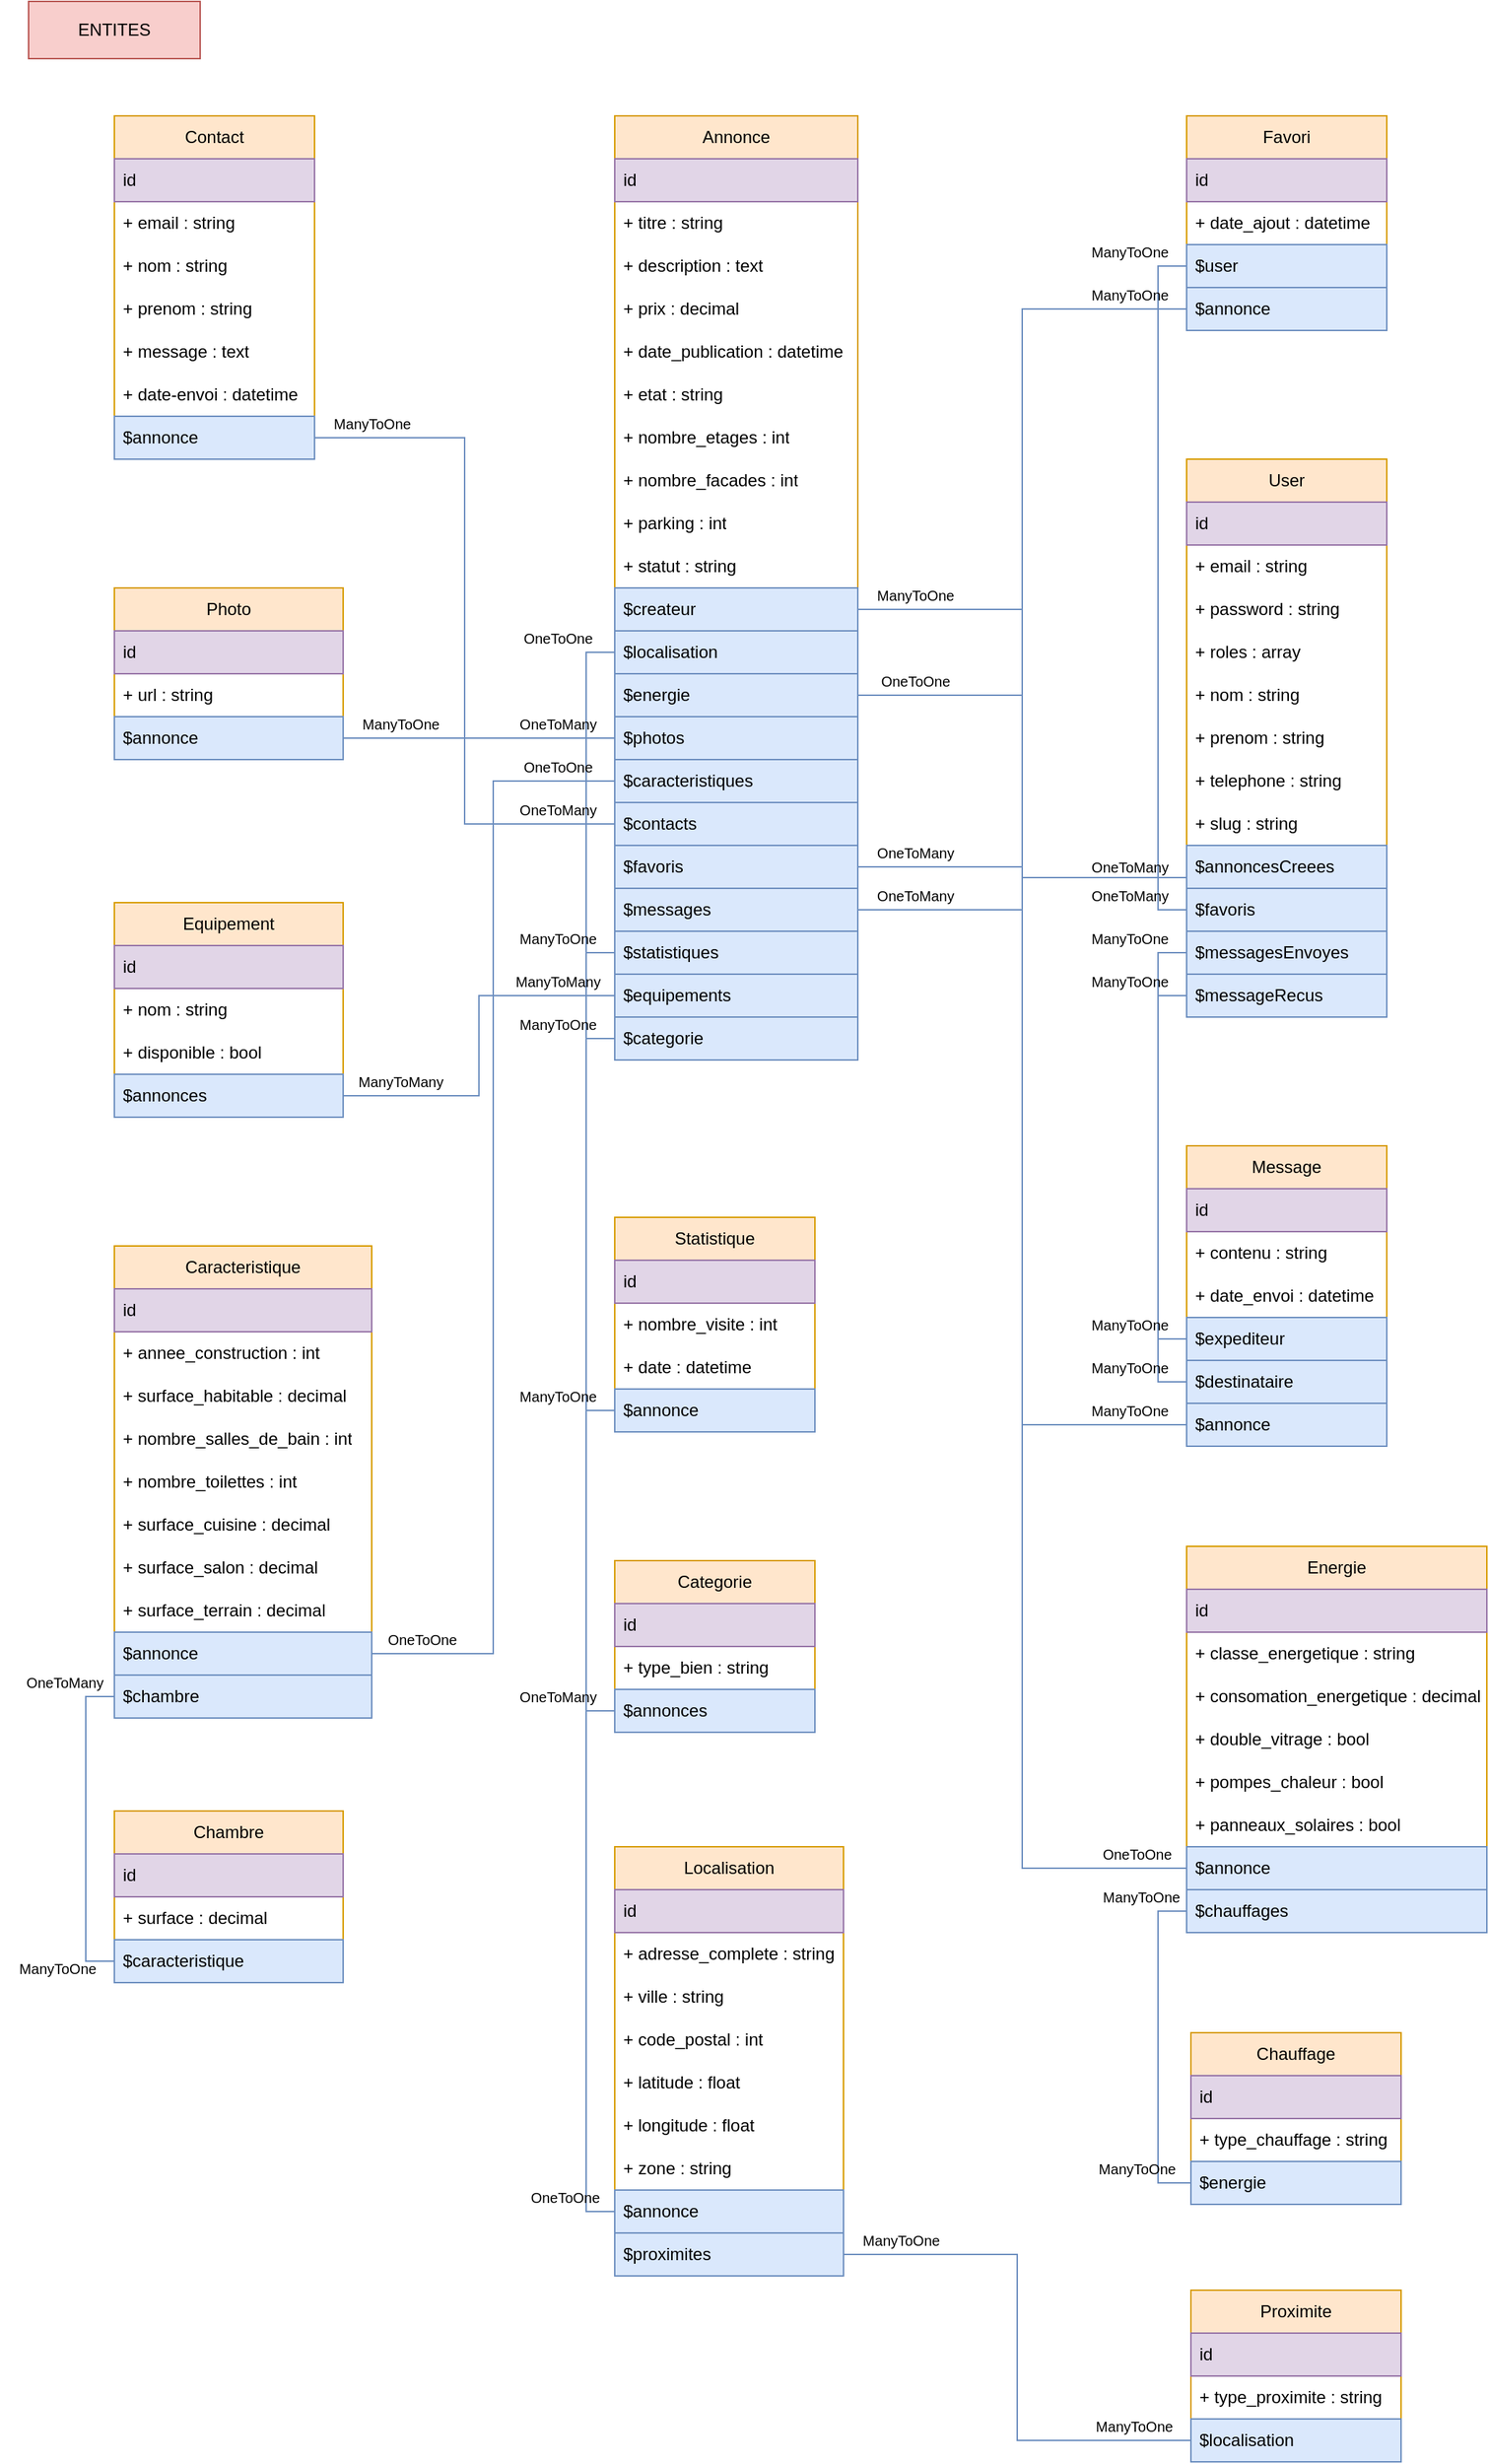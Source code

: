 <mxfile version="24.4.0" type="device">
  <diagram name="Page-1" id="j-ODXMt-n7fXXeZ1Ql2s">
    <mxGraphModel dx="3230" dy="871" grid="1" gridSize="10" guides="1" tooltips="1" connect="1" arrows="1" fold="1" page="1" pageScale="1" pageWidth="827" pageHeight="1169" math="0" shadow="0">
      <root>
        <mxCell id="0" />
        <mxCell id="1" parent="0" />
        <mxCell id="mX9AHkWuaCNR2wwrBA3u-1" value="User" style="swimlane;fontStyle=0;childLayout=stackLayout;horizontal=1;startSize=30;horizontalStack=0;resizeParent=1;resizeParentMax=0;resizeLast=0;collapsible=1;marginBottom=0;whiteSpace=wrap;html=1;fillColor=#ffe6cc;strokeColor=#d79b00;" parent="1" vertex="1">
          <mxGeometry x="-830" y="400" width="140" height="390" as="geometry" />
        </mxCell>
        <mxCell id="mX9AHkWuaCNR2wwrBA3u-2" value="id" style="text;strokeColor=#9673a6;fillColor=#e1d5e7;align=left;verticalAlign=middle;spacingLeft=4;spacingRight=4;overflow=hidden;points=[[0,0.5],[1,0.5]];portConstraint=eastwest;rotatable=0;whiteSpace=wrap;html=1;" parent="mX9AHkWuaCNR2wwrBA3u-1" vertex="1">
          <mxGeometry y="30" width="140" height="30" as="geometry" />
        </mxCell>
        <mxCell id="mX9AHkWuaCNR2wwrBA3u-12" value="+ email : string" style="text;strokeColor=none;fillColor=none;align=left;verticalAlign=middle;spacingLeft=4;spacingRight=4;overflow=hidden;points=[[0,0.5],[1,0.5]];portConstraint=eastwest;rotatable=0;whiteSpace=wrap;html=1;" parent="mX9AHkWuaCNR2wwrBA3u-1" vertex="1">
          <mxGeometry y="60" width="140" height="30" as="geometry" />
        </mxCell>
        <mxCell id="mX9AHkWuaCNR2wwrBA3u-13" value="+ password : string" style="text;strokeColor=none;fillColor=none;align=left;verticalAlign=middle;spacingLeft=4;spacingRight=4;overflow=hidden;points=[[0,0.5],[1,0.5]];portConstraint=eastwest;rotatable=0;whiteSpace=wrap;html=1;" parent="mX9AHkWuaCNR2wwrBA3u-1" vertex="1">
          <mxGeometry y="90" width="140" height="30" as="geometry" />
        </mxCell>
        <mxCell id="mX9AHkWuaCNR2wwrBA3u-14" value="+ roles : array" style="text;strokeColor=none;fillColor=none;align=left;verticalAlign=middle;spacingLeft=4;spacingRight=4;overflow=hidden;points=[[0,0.5],[1,0.5]];portConstraint=eastwest;rotatable=0;whiteSpace=wrap;html=1;" parent="mX9AHkWuaCNR2wwrBA3u-1" vertex="1">
          <mxGeometry y="120" width="140" height="30" as="geometry" />
        </mxCell>
        <mxCell id="mX9AHkWuaCNR2wwrBA3u-3" value="+ nom : string" style="text;strokeColor=none;fillColor=none;align=left;verticalAlign=middle;spacingLeft=4;spacingRight=4;overflow=hidden;points=[[0,0.5],[1,0.5]];portConstraint=eastwest;rotatable=0;whiteSpace=wrap;html=1;" parent="mX9AHkWuaCNR2wwrBA3u-1" vertex="1">
          <mxGeometry y="150" width="140" height="30" as="geometry" />
        </mxCell>
        <mxCell id="mX9AHkWuaCNR2wwrBA3u-4" value="+ prenom : string" style="text;strokeColor=none;fillColor=none;align=left;verticalAlign=middle;spacingLeft=4;spacingRight=4;overflow=hidden;points=[[0,0.5],[1,0.5]];portConstraint=eastwest;rotatable=0;whiteSpace=wrap;html=1;" parent="mX9AHkWuaCNR2wwrBA3u-1" vertex="1">
          <mxGeometry y="180" width="140" height="30" as="geometry" />
        </mxCell>
        <mxCell id="mX9AHkWuaCNR2wwrBA3u-15" value="+ telephone : string" style="text;strokeColor=none;fillColor=none;align=left;verticalAlign=middle;spacingLeft=4;spacingRight=4;overflow=hidden;points=[[0,0.5],[1,0.5]];portConstraint=eastwest;rotatable=0;whiteSpace=wrap;html=1;" parent="mX9AHkWuaCNR2wwrBA3u-1" vertex="1">
          <mxGeometry y="210" width="140" height="30" as="geometry" />
        </mxCell>
        <mxCell id="TaIRlBqPqhBRWV4LUMND-2" value="+ slug : string" style="text;strokeColor=none;fillColor=none;align=left;verticalAlign=middle;spacingLeft=4;spacingRight=4;overflow=hidden;points=[[0,0.5],[1,0.5]];portConstraint=eastwest;rotatable=0;whiteSpace=wrap;html=1;" parent="mX9AHkWuaCNR2wwrBA3u-1" vertex="1">
          <mxGeometry y="240" width="140" height="30" as="geometry" />
        </mxCell>
        <mxCell id="zs-yawYEvZupQqfsuiLp-80" value="$annoncesCreees" style="text;strokeColor=#6c8ebf;fillColor=#dae8fc;align=left;verticalAlign=middle;spacingLeft=4;spacingRight=4;overflow=hidden;points=[[0,0.5],[1,0.5]];portConstraint=eastwest;rotatable=0;whiteSpace=wrap;html=1;" parent="mX9AHkWuaCNR2wwrBA3u-1" vertex="1">
          <mxGeometry y="270" width="140" height="30" as="geometry" />
        </mxCell>
        <mxCell id="zs-yawYEvZupQqfsuiLp-82" value="$favoris" style="text;strokeColor=#6c8ebf;fillColor=#dae8fc;align=left;verticalAlign=middle;spacingLeft=4;spacingRight=4;overflow=hidden;points=[[0,0.5],[1,0.5]];portConstraint=eastwest;rotatable=0;whiteSpace=wrap;html=1;" parent="mX9AHkWuaCNR2wwrBA3u-1" vertex="1">
          <mxGeometry y="300" width="140" height="30" as="geometry" />
        </mxCell>
        <mxCell id="zs-yawYEvZupQqfsuiLp-83" value="$messagesEnvoyes" style="text;strokeColor=#6c8ebf;fillColor=#dae8fc;align=left;verticalAlign=middle;spacingLeft=4;spacingRight=4;overflow=hidden;points=[[0,0.5],[1,0.5]];portConstraint=eastwest;rotatable=0;whiteSpace=wrap;html=1;" parent="mX9AHkWuaCNR2wwrBA3u-1" vertex="1">
          <mxGeometry y="330" width="140" height="30" as="geometry" />
        </mxCell>
        <mxCell id="zs-yawYEvZupQqfsuiLp-84" value="$messageRecus" style="text;strokeColor=#6c8ebf;fillColor=#dae8fc;align=left;verticalAlign=middle;spacingLeft=4;spacingRight=4;overflow=hidden;points=[[0,0.5],[1,0.5]];portConstraint=eastwest;rotatable=0;whiteSpace=wrap;html=1;" parent="mX9AHkWuaCNR2wwrBA3u-1" vertex="1">
          <mxGeometry y="360" width="140" height="30" as="geometry" />
        </mxCell>
        <mxCell id="mX9AHkWuaCNR2wwrBA3u-65" value="ENTITES" style="rounded=0;whiteSpace=wrap;html=1;fillColor=#f8cecc;strokeColor=#b85450;" parent="1" vertex="1">
          <mxGeometry x="-1640" y="80" width="120" height="40" as="geometry" />
        </mxCell>
        <mxCell id="TaIRlBqPqhBRWV4LUMND-3" value="Favori" style="swimlane;fontStyle=0;childLayout=stackLayout;horizontal=1;startSize=30;horizontalStack=0;resizeParent=1;resizeParentMax=0;resizeLast=0;collapsible=1;marginBottom=0;whiteSpace=wrap;html=1;fillColor=#ffe6cc;strokeColor=#d79b00;" parent="1" vertex="1">
          <mxGeometry x="-830" y="160" width="140" height="150" as="geometry" />
        </mxCell>
        <mxCell id="TaIRlBqPqhBRWV4LUMND-4" value="id" style="text;strokeColor=#9673a6;fillColor=#e1d5e7;align=left;verticalAlign=middle;spacingLeft=4;spacingRight=4;overflow=hidden;points=[[0,0.5],[1,0.5]];portConstraint=eastwest;rotatable=0;whiteSpace=wrap;html=1;" parent="TaIRlBqPqhBRWV4LUMND-3" vertex="1">
          <mxGeometry y="30" width="140" height="30" as="geometry" />
        </mxCell>
        <mxCell id="TaIRlBqPqhBRWV4LUMND-5" value="+ date_ajout : datetime" style="text;strokeColor=none;fillColor=none;align=left;verticalAlign=middle;spacingLeft=4;spacingRight=4;overflow=hidden;points=[[0,0.5],[1,0.5]];portConstraint=eastwest;rotatable=0;whiteSpace=wrap;html=1;" parent="TaIRlBqPqhBRWV4LUMND-3" vertex="1">
          <mxGeometry y="60" width="140" height="30" as="geometry" />
        </mxCell>
        <mxCell id="zs-yawYEvZupQqfsuiLp-86" value="$user" style="text;strokeColor=#6c8ebf;fillColor=#dae8fc;align=left;verticalAlign=middle;spacingLeft=4;spacingRight=4;overflow=hidden;points=[[0,0.5],[1,0.5]];portConstraint=eastwest;rotatable=0;whiteSpace=wrap;html=1;" parent="TaIRlBqPqhBRWV4LUMND-3" vertex="1">
          <mxGeometry y="90" width="140" height="30" as="geometry" />
        </mxCell>
        <mxCell id="zs-yawYEvZupQqfsuiLp-105" value="$annonce" style="text;strokeColor=#6c8ebf;fillColor=#dae8fc;align=left;verticalAlign=middle;spacingLeft=4;spacingRight=4;overflow=hidden;points=[[0,0.5],[1,0.5]];portConstraint=eastwest;rotatable=0;whiteSpace=wrap;html=1;" parent="TaIRlBqPqhBRWV4LUMND-3" vertex="1">
          <mxGeometry y="120" width="140" height="30" as="geometry" />
        </mxCell>
        <mxCell id="TaIRlBqPqhBRWV4LUMND-12" value="Annonce" style="swimlane;fontStyle=0;childLayout=stackLayout;horizontal=1;startSize=30;horizontalStack=0;resizeParent=1;resizeParentMax=0;resizeLast=0;collapsible=1;marginBottom=0;whiteSpace=wrap;html=1;fillColor=#ffe6cc;strokeColor=#d79b00;" parent="1" vertex="1">
          <mxGeometry x="-1230" y="160" width="170" height="660" as="geometry" />
        </mxCell>
        <mxCell id="TaIRlBqPqhBRWV4LUMND-13" value="id" style="text;strokeColor=#9673a6;fillColor=#e1d5e7;align=left;verticalAlign=middle;spacingLeft=4;spacingRight=4;overflow=hidden;points=[[0,0.5],[1,0.5]];portConstraint=eastwest;rotatable=0;whiteSpace=wrap;html=1;" parent="TaIRlBqPqhBRWV4LUMND-12" vertex="1">
          <mxGeometry y="30" width="170" height="30" as="geometry" />
        </mxCell>
        <mxCell id="TaIRlBqPqhBRWV4LUMND-20" value="+ titre : string" style="text;strokeColor=none;fillColor=none;align=left;verticalAlign=middle;spacingLeft=4;spacingRight=4;overflow=hidden;points=[[0,0.5],[1,0.5]];portConstraint=eastwest;rotatable=0;whiteSpace=wrap;html=1;" parent="TaIRlBqPqhBRWV4LUMND-12" vertex="1">
          <mxGeometry y="60" width="170" height="30" as="geometry" />
        </mxCell>
        <mxCell id="TaIRlBqPqhBRWV4LUMND-28" value="+ description : text" style="text;strokeColor=none;fillColor=none;align=left;verticalAlign=middle;spacingLeft=4;spacingRight=4;overflow=hidden;points=[[0,0.5],[1,0.5]];portConstraint=eastwest;rotatable=0;whiteSpace=wrap;html=1;" parent="TaIRlBqPqhBRWV4LUMND-12" vertex="1">
          <mxGeometry y="90" width="170" height="30" as="geometry" />
        </mxCell>
        <mxCell id="TaIRlBqPqhBRWV4LUMND-29" value="+ prix : decimal" style="text;strokeColor=none;fillColor=none;align=left;verticalAlign=middle;spacingLeft=4;spacingRight=4;overflow=hidden;points=[[0,0.5],[1,0.5]];portConstraint=eastwest;rotatable=0;whiteSpace=wrap;html=1;" parent="TaIRlBqPqhBRWV4LUMND-12" vertex="1">
          <mxGeometry y="120" width="170" height="30" as="geometry" />
        </mxCell>
        <mxCell id="TaIRlBqPqhBRWV4LUMND-31" value="+ date_publication : datetime" style="text;strokeColor=none;fillColor=none;align=left;verticalAlign=middle;spacingLeft=4;spacingRight=4;overflow=hidden;points=[[0,0.5],[1,0.5]];portConstraint=eastwest;rotatable=0;whiteSpace=wrap;html=1;" parent="TaIRlBqPqhBRWV4LUMND-12" vertex="1">
          <mxGeometry y="150" width="170" height="30" as="geometry" />
        </mxCell>
        <mxCell id="TaIRlBqPqhBRWV4LUMND-32" value="+ etat : string" style="text;strokeColor=none;fillColor=none;align=left;verticalAlign=middle;spacingLeft=4;spacingRight=4;overflow=hidden;points=[[0,0.5],[1,0.5]];portConstraint=eastwest;rotatable=0;whiteSpace=wrap;html=1;" parent="TaIRlBqPqhBRWV4LUMND-12" vertex="1">
          <mxGeometry y="180" width="170" height="30" as="geometry" />
        </mxCell>
        <mxCell id="TaIRlBqPqhBRWV4LUMND-33" value="+ nombre_etages : int" style="text;strokeColor=none;fillColor=none;align=left;verticalAlign=middle;spacingLeft=4;spacingRight=4;overflow=hidden;points=[[0,0.5],[1,0.5]];portConstraint=eastwest;rotatable=0;whiteSpace=wrap;html=1;" parent="TaIRlBqPqhBRWV4LUMND-12" vertex="1">
          <mxGeometry y="210" width="170" height="30" as="geometry" />
        </mxCell>
        <mxCell id="TaIRlBqPqhBRWV4LUMND-34" value="+ nombre_facades : int" style="text;strokeColor=none;fillColor=none;align=left;verticalAlign=middle;spacingLeft=4;spacingRight=4;overflow=hidden;points=[[0,0.5],[1,0.5]];portConstraint=eastwest;rotatable=0;whiteSpace=wrap;html=1;" parent="TaIRlBqPqhBRWV4LUMND-12" vertex="1">
          <mxGeometry y="240" width="170" height="30" as="geometry" />
        </mxCell>
        <mxCell id="TaIRlBqPqhBRWV4LUMND-37" value="+ parking : int" style="text;strokeColor=none;fillColor=none;align=left;verticalAlign=middle;spacingLeft=4;spacingRight=4;overflow=hidden;points=[[0,0.5],[1,0.5]];portConstraint=eastwest;rotatable=0;whiteSpace=wrap;html=1;" parent="TaIRlBqPqhBRWV4LUMND-12" vertex="1">
          <mxGeometry y="270" width="170" height="30" as="geometry" />
        </mxCell>
        <mxCell id="zs-yawYEvZupQqfsuiLp-79" value="+ statut : string" style="text;strokeColor=none;fillColor=none;align=left;verticalAlign=middle;spacingLeft=4;spacingRight=4;overflow=hidden;points=[[0,0.5],[1,0.5]];portConstraint=eastwest;rotatable=0;whiteSpace=wrap;html=1;" parent="TaIRlBqPqhBRWV4LUMND-12" vertex="1">
          <mxGeometry y="300" width="170" height="30" as="geometry" />
        </mxCell>
        <mxCell id="zs-yawYEvZupQqfsuiLp-81" value="$createur" style="text;strokeColor=#6c8ebf;fillColor=#dae8fc;align=left;verticalAlign=middle;spacingLeft=4;spacingRight=4;overflow=hidden;points=[[0,0.5],[1,0.5]];portConstraint=eastwest;rotatable=0;whiteSpace=wrap;html=1;" parent="TaIRlBqPqhBRWV4LUMND-12" vertex="1">
          <mxGeometry y="330" width="170" height="30" as="geometry" />
        </mxCell>
        <mxCell id="zs-yawYEvZupQqfsuiLp-90" value="$localisation" style="text;strokeColor=#6c8ebf;fillColor=#dae8fc;align=left;verticalAlign=middle;spacingLeft=4;spacingRight=4;overflow=hidden;points=[[0,0.5],[1,0.5]];portConstraint=eastwest;rotatable=0;whiteSpace=wrap;html=1;" parent="TaIRlBqPqhBRWV4LUMND-12" vertex="1">
          <mxGeometry y="360" width="170" height="30" as="geometry" />
        </mxCell>
        <mxCell id="zs-yawYEvZupQqfsuiLp-91" value="$energie" style="text;strokeColor=#6c8ebf;fillColor=#dae8fc;align=left;verticalAlign=middle;spacingLeft=4;spacingRight=4;overflow=hidden;points=[[0,0.5],[1,0.5]];portConstraint=eastwest;rotatable=0;whiteSpace=wrap;html=1;" parent="TaIRlBqPqhBRWV4LUMND-12" vertex="1">
          <mxGeometry y="390" width="170" height="30" as="geometry" />
        </mxCell>
        <mxCell id="zs-yawYEvZupQqfsuiLp-92" value="$photos" style="text;strokeColor=#6c8ebf;fillColor=#dae8fc;align=left;verticalAlign=middle;spacingLeft=4;spacingRight=4;overflow=hidden;points=[[0,0.5],[1,0.5]];portConstraint=eastwest;rotatable=0;whiteSpace=wrap;html=1;" parent="TaIRlBqPqhBRWV4LUMND-12" vertex="1">
          <mxGeometry y="420" width="170" height="30" as="geometry" />
        </mxCell>
        <mxCell id="zs-yawYEvZupQqfsuiLp-93" value="$caracteristiques" style="text;strokeColor=#6c8ebf;fillColor=#dae8fc;align=left;verticalAlign=middle;spacingLeft=4;spacingRight=4;overflow=hidden;points=[[0,0.5],[1,0.5]];portConstraint=eastwest;rotatable=0;whiteSpace=wrap;html=1;" parent="TaIRlBqPqhBRWV4LUMND-12" vertex="1">
          <mxGeometry y="450" width="170" height="30" as="geometry" />
        </mxCell>
        <mxCell id="zs-yawYEvZupQqfsuiLp-94" value="$contacts" style="text;strokeColor=#6c8ebf;fillColor=#dae8fc;align=left;verticalAlign=middle;spacingLeft=4;spacingRight=4;overflow=hidden;points=[[0,0.5],[1,0.5]];portConstraint=eastwest;rotatable=0;whiteSpace=wrap;html=1;" parent="TaIRlBqPqhBRWV4LUMND-12" vertex="1">
          <mxGeometry y="480" width="170" height="30" as="geometry" />
        </mxCell>
        <mxCell id="zs-yawYEvZupQqfsuiLp-96" value="$favoris" style="text;strokeColor=#6c8ebf;fillColor=#dae8fc;align=left;verticalAlign=middle;spacingLeft=4;spacingRight=4;overflow=hidden;points=[[0,0.5],[1,0.5]];portConstraint=eastwest;rotatable=0;whiteSpace=wrap;html=1;" parent="TaIRlBqPqhBRWV4LUMND-12" vertex="1">
          <mxGeometry y="510" width="170" height="30" as="geometry" />
        </mxCell>
        <mxCell id="zs-yawYEvZupQqfsuiLp-97" value="$messages" style="text;strokeColor=#6c8ebf;fillColor=#dae8fc;align=left;verticalAlign=middle;spacingLeft=4;spacingRight=4;overflow=hidden;points=[[0,0.5],[1,0.5]];portConstraint=eastwest;rotatable=0;whiteSpace=wrap;html=1;" parent="TaIRlBqPqhBRWV4LUMND-12" vertex="1">
          <mxGeometry y="540" width="170" height="30" as="geometry" />
        </mxCell>
        <mxCell id="zs-yawYEvZupQqfsuiLp-98" value="$statistiques" style="text;strokeColor=#6c8ebf;fillColor=#dae8fc;align=left;verticalAlign=middle;spacingLeft=4;spacingRight=4;overflow=hidden;points=[[0,0.5],[1,0.5]];portConstraint=eastwest;rotatable=0;whiteSpace=wrap;html=1;" parent="TaIRlBqPqhBRWV4LUMND-12" vertex="1">
          <mxGeometry y="570" width="170" height="30" as="geometry" />
        </mxCell>
        <mxCell id="zs-yawYEvZupQqfsuiLp-108" value="$equipements" style="text;strokeColor=#6c8ebf;fillColor=#dae8fc;align=left;verticalAlign=middle;spacingLeft=4;spacingRight=4;overflow=hidden;points=[[0,0.5],[1,0.5]];portConstraint=eastwest;rotatable=0;whiteSpace=wrap;html=1;" parent="TaIRlBqPqhBRWV4LUMND-12" vertex="1">
          <mxGeometry y="600" width="170" height="30" as="geometry" />
        </mxCell>
        <mxCell id="zs-yawYEvZupQqfsuiLp-136" value="$categorie" style="text;strokeColor=#6c8ebf;fillColor=#dae8fc;align=left;verticalAlign=middle;spacingLeft=4;spacingRight=4;overflow=hidden;points=[[0,0.5],[1,0.5]];portConstraint=eastwest;rotatable=0;whiteSpace=wrap;html=1;" parent="TaIRlBqPqhBRWV4LUMND-12" vertex="1">
          <mxGeometry y="630" width="170" height="30" as="geometry" />
        </mxCell>
        <mxCell id="zs-yawYEvZupQqfsuiLp-1" value="Localisation" style="swimlane;fontStyle=0;childLayout=stackLayout;horizontal=1;startSize=30;horizontalStack=0;resizeParent=1;resizeParentMax=0;resizeLast=0;collapsible=1;marginBottom=0;whiteSpace=wrap;html=1;fillColor=#ffe6cc;strokeColor=#d79b00;" parent="1" vertex="1">
          <mxGeometry x="-1230" y="1370" width="160" height="300" as="geometry" />
        </mxCell>
        <mxCell id="zs-yawYEvZupQqfsuiLp-2" value="id" style="text;strokeColor=#9673a6;fillColor=#e1d5e7;align=left;verticalAlign=middle;spacingLeft=4;spacingRight=4;overflow=hidden;points=[[0,0.5],[1,0.5]];portConstraint=eastwest;rotatable=0;whiteSpace=wrap;html=1;" parent="zs-yawYEvZupQqfsuiLp-1" vertex="1">
          <mxGeometry y="30" width="160" height="30" as="geometry" />
        </mxCell>
        <mxCell id="zs-yawYEvZupQqfsuiLp-3" value="+ adresse_complete : string" style="text;strokeColor=none;fillColor=none;align=left;verticalAlign=middle;spacingLeft=4;spacingRight=4;overflow=hidden;points=[[0,0.5],[1,0.5]];portConstraint=eastwest;rotatable=0;whiteSpace=wrap;html=1;" parent="zs-yawYEvZupQqfsuiLp-1" vertex="1">
          <mxGeometry y="60" width="160" height="30" as="geometry" />
        </mxCell>
        <mxCell id="zs-yawYEvZupQqfsuiLp-4" value="+ ville : string" style="text;strokeColor=none;fillColor=none;align=left;verticalAlign=middle;spacingLeft=4;spacingRight=4;overflow=hidden;points=[[0,0.5],[1,0.5]];portConstraint=eastwest;rotatable=0;whiteSpace=wrap;html=1;" parent="zs-yawYEvZupQqfsuiLp-1" vertex="1">
          <mxGeometry y="90" width="160" height="30" as="geometry" />
        </mxCell>
        <mxCell id="zs-yawYEvZupQqfsuiLp-5" value="+ code_postal : int" style="text;strokeColor=none;fillColor=none;align=left;verticalAlign=middle;spacingLeft=4;spacingRight=4;overflow=hidden;points=[[0,0.5],[1,0.5]];portConstraint=eastwest;rotatable=0;whiteSpace=wrap;html=1;" parent="zs-yawYEvZupQqfsuiLp-1" vertex="1">
          <mxGeometry y="120" width="160" height="30" as="geometry" />
        </mxCell>
        <mxCell id="zs-yawYEvZupQqfsuiLp-7" value="+ latitude : float" style="text;strokeColor=none;fillColor=none;align=left;verticalAlign=middle;spacingLeft=4;spacingRight=4;overflow=hidden;points=[[0,0.5],[1,0.5]];portConstraint=eastwest;rotatable=0;whiteSpace=wrap;html=1;" parent="zs-yawYEvZupQqfsuiLp-1" vertex="1">
          <mxGeometry y="150" width="160" height="30" as="geometry" />
        </mxCell>
        <mxCell id="zs-yawYEvZupQqfsuiLp-8" value="+ longitude : float" style="text;strokeColor=none;fillColor=none;align=left;verticalAlign=middle;spacingLeft=4;spacingRight=4;overflow=hidden;points=[[0,0.5],[1,0.5]];portConstraint=eastwest;rotatable=0;whiteSpace=wrap;html=1;" parent="zs-yawYEvZupQqfsuiLp-1" vertex="1">
          <mxGeometry y="180" width="160" height="30" as="geometry" />
        </mxCell>
        <mxCell id="zs-yawYEvZupQqfsuiLp-9" value="+ zone : string" style="text;strokeColor=none;fillColor=none;align=left;verticalAlign=middle;spacingLeft=4;spacingRight=4;overflow=hidden;points=[[0,0.5],[1,0.5]];portConstraint=eastwest;rotatable=0;whiteSpace=wrap;html=1;" parent="zs-yawYEvZupQqfsuiLp-1" vertex="1">
          <mxGeometry y="210" width="160" height="30" as="geometry" />
        </mxCell>
        <mxCell id="zs-yawYEvZupQqfsuiLp-99" value="$annonce" style="text;strokeColor=#6c8ebf;fillColor=#dae8fc;align=left;verticalAlign=middle;spacingLeft=4;spacingRight=4;overflow=hidden;points=[[0,0.5],[1,0.5]];portConstraint=eastwest;rotatable=0;whiteSpace=wrap;html=1;" parent="zs-yawYEvZupQqfsuiLp-1" vertex="1">
          <mxGeometry y="240" width="160" height="30" as="geometry" />
        </mxCell>
        <mxCell id="zs-yawYEvZupQqfsuiLp-186" value="$proximites" style="text;strokeColor=#6c8ebf;fillColor=#dae8fc;align=left;verticalAlign=middle;spacingLeft=4;spacingRight=4;overflow=hidden;points=[[0,0.5],[1,0.5]];portConstraint=eastwest;rotatable=0;whiteSpace=wrap;html=1;" parent="zs-yawYEvZupQqfsuiLp-1" vertex="1">
          <mxGeometry y="270" width="160" height="30" as="geometry" />
        </mxCell>
        <mxCell id="zs-yawYEvZupQqfsuiLp-12" value="Photo" style="swimlane;fontStyle=0;childLayout=stackLayout;horizontal=1;startSize=30;horizontalStack=0;resizeParent=1;resizeParentMax=0;resizeLast=0;collapsible=1;marginBottom=0;whiteSpace=wrap;html=1;fillColor=#ffe6cc;strokeColor=#d79b00;" parent="1" vertex="1">
          <mxGeometry x="-1580" y="490" width="160" height="120" as="geometry" />
        </mxCell>
        <mxCell id="zs-yawYEvZupQqfsuiLp-13" value="id" style="text;strokeColor=#9673a6;fillColor=#e1d5e7;align=left;verticalAlign=middle;spacingLeft=4;spacingRight=4;overflow=hidden;points=[[0,0.5],[1,0.5]];portConstraint=eastwest;rotatable=0;whiteSpace=wrap;html=1;" parent="zs-yawYEvZupQqfsuiLp-12" vertex="1">
          <mxGeometry y="30" width="160" height="30" as="geometry" />
        </mxCell>
        <mxCell id="zs-yawYEvZupQqfsuiLp-14" value="+ url : string" style="text;strokeColor=none;fillColor=none;align=left;verticalAlign=middle;spacingLeft=4;spacingRight=4;overflow=hidden;points=[[0,0.5],[1,0.5]];portConstraint=eastwest;rotatable=0;whiteSpace=wrap;html=1;" parent="zs-yawYEvZupQqfsuiLp-12" vertex="1">
          <mxGeometry y="60" width="160" height="30" as="geometry" />
        </mxCell>
        <mxCell id="zs-yawYEvZupQqfsuiLp-102" value="$annonce" style="text;strokeColor=#6c8ebf;fillColor=#dae8fc;align=left;verticalAlign=middle;spacingLeft=4;spacingRight=4;overflow=hidden;points=[[0,0.5],[1,0.5]];portConstraint=eastwest;rotatable=0;whiteSpace=wrap;html=1;" parent="zs-yawYEvZupQqfsuiLp-12" vertex="1">
          <mxGeometry y="90" width="160" height="30" as="geometry" />
        </mxCell>
        <mxCell id="zs-yawYEvZupQqfsuiLp-21" value="Caracteristique" style="swimlane;fontStyle=0;childLayout=stackLayout;horizontal=1;startSize=30;horizontalStack=0;resizeParent=1;resizeParentMax=0;resizeLast=0;collapsible=1;marginBottom=0;whiteSpace=wrap;html=1;fillColor=#ffe6cc;strokeColor=#d79b00;" parent="1" vertex="1">
          <mxGeometry x="-1580" y="950" width="180" height="330" as="geometry" />
        </mxCell>
        <mxCell id="zs-yawYEvZupQqfsuiLp-22" value="id" style="text;strokeColor=#9673a6;fillColor=#e1d5e7;align=left;verticalAlign=middle;spacingLeft=4;spacingRight=4;overflow=hidden;points=[[0,0.5],[1,0.5]];portConstraint=eastwest;rotatable=0;whiteSpace=wrap;html=1;" parent="zs-yawYEvZupQqfsuiLp-21" vertex="1">
          <mxGeometry y="30" width="180" height="30" as="geometry" />
        </mxCell>
        <mxCell id="zs-yawYEvZupQqfsuiLp-28" value="+ annee_construction : int" style="text;strokeColor=none;fillColor=none;align=left;verticalAlign=middle;spacingLeft=4;spacingRight=4;overflow=hidden;points=[[0,0.5],[1,0.5]];portConstraint=eastwest;rotatable=0;whiteSpace=wrap;html=1;" parent="zs-yawYEvZupQqfsuiLp-21" vertex="1">
          <mxGeometry y="60" width="180" height="30" as="geometry" />
        </mxCell>
        <mxCell id="zs-yawYEvZupQqfsuiLp-26" value="+ surface_habitable : decimal" style="text;strokeColor=none;fillColor=none;align=left;verticalAlign=middle;spacingLeft=4;spacingRight=4;overflow=hidden;points=[[0,0.5],[1,0.5]];portConstraint=eastwest;rotatable=0;whiteSpace=wrap;html=1;" parent="zs-yawYEvZupQqfsuiLp-21" vertex="1">
          <mxGeometry y="90" width="180" height="30" as="geometry" />
        </mxCell>
        <mxCell id="zs-yawYEvZupQqfsuiLp-24" value="+ nombre_salles_de_bain : int" style="text;strokeColor=none;fillColor=none;align=left;verticalAlign=middle;spacingLeft=4;spacingRight=4;overflow=hidden;points=[[0,0.5],[1,0.5]];portConstraint=eastwest;rotatable=0;whiteSpace=wrap;html=1;" parent="zs-yawYEvZupQqfsuiLp-21" vertex="1">
          <mxGeometry y="120" width="180" height="30" as="geometry" />
        </mxCell>
        <mxCell id="zs-yawYEvZupQqfsuiLp-25" value="+ nombre_toilettes : int" style="text;strokeColor=none;fillColor=none;align=left;verticalAlign=middle;spacingLeft=4;spacingRight=4;overflow=hidden;points=[[0,0.5],[1,0.5]];portConstraint=eastwest;rotatable=0;whiteSpace=wrap;html=1;" parent="zs-yawYEvZupQqfsuiLp-21" vertex="1">
          <mxGeometry y="150" width="180" height="30" as="geometry" />
        </mxCell>
        <mxCell id="zs-yawYEvZupQqfsuiLp-35" value="+ surface_cuisine : decimal" style="text;strokeColor=none;fillColor=none;align=left;verticalAlign=middle;spacingLeft=4;spacingRight=4;overflow=hidden;points=[[0,0.5],[1,0.5]];portConstraint=eastwest;rotatable=0;whiteSpace=wrap;html=1;" parent="zs-yawYEvZupQqfsuiLp-21" vertex="1">
          <mxGeometry y="180" width="180" height="30" as="geometry" />
        </mxCell>
        <mxCell id="zs-yawYEvZupQqfsuiLp-36" value="+ surface_salon : decimal" style="text;strokeColor=none;fillColor=none;align=left;verticalAlign=middle;spacingLeft=4;spacingRight=4;overflow=hidden;points=[[0,0.5],[1,0.5]];portConstraint=eastwest;rotatable=0;whiteSpace=wrap;html=1;" parent="zs-yawYEvZupQqfsuiLp-21" vertex="1">
          <mxGeometry y="210" width="180" height="30" as="geometry" />
        </mxCell>
        <mxCell id="zs-yawYEvZupQqfsuiLp-27" value="+ surface_terrain : decimal" style="text;strokeColor=none;fillColor=none;align=left;verticalAlign=middle;spacingLeft=4;spacingRight=4;overflow=hidden;points=[[0,0.5],[1,0.5]];portConstraint=eastwest;rotatable=0;whiteSpace=wrap;html=1;" parent="zs-yawYEvZupQqfsuiLp-21" vertex="1">
          <mxGeometry y="240" width="180" height="30" as="geometry" />
        </mxCell>
        <mxCell id="zs-yawYEvZupQqfsuiLp-103" value="$annonce" style="text;strokeColor=#6c8ebf;fillColor=#dae8fc;align=left;verticalAlign=middle;spacingLeft=4;spacingRight=4;overflow=hidden;points=[[0,0.5],[1,0.5]];portConstraint=eastwest;rotatable=0;whiteSpace=wrap;html=1;" parent="zs-yawYEvZupQqfsuiLp-21" vertex="1">
          <mxGeometry y="270" width="180" height="30" as="geometry" />
        </mxCell>
        <mxCell id="dERIir1PY9NrZZ78H_BM-7" value="$chambre" style="text;strokeColor=#6c8ebf;fillColor=#dae8fc;align=left;verticalAlign=middle;spacingLeft=4;spacingRight=4;overflow=hidden;points=[[0,0.5],[1,0.5]];portConstraint=eastwest;rotatable=0;whiteSpace=wrap;html=1;" vertex="1" parent="zs-yawYEvZupQqfsuiLp-21">
          <mxGeometry y="300" width="180" height="30" as="geometry" />
        </mxCell>
        <mxCell id="zs-yawYEvZupQqfsuiLp-31" value="Equipement" style="swimlane;fontStyle=0;childLayout=stackLayout;horizontal=1;startSize=30;horizontalStack=0;resizeParent=1;resizeParentMax=0;resizeLast=0;collapsible=1;marginBottom=0;whiteSpace=wrap;html=1;fillColor=#ffe6cc;strokeColor=#d79b00;" parent="1" vertex="1">
          <mxGeometry x="-1580" y="710" width="160" height="150" as="geometry" />
        </mxCell>
        <mxCell id="zs-yawYEvZupQqfsuiLp-32" value="id" style="text;strokeColor=#9673a6;fillColor=#e1d5e7;align=left;verticalAlign=middle;spacingLeft=4;spacingRight=4;overflow=hidden;points=[[0,0.5],[1,0.5]];portConstraint=eastwest;rotatable=0;whiteSpace=wrap;html=1;" parent="zs-yawYEvZupQqfsuiLp-31" vertex="1">
          <mxGeometry y="30" width="160" height="30" as="geometry" />
        </mxCell>
        <mxCell id="zs-yawYEvZupQqfsuiLp-33" value="+ nom : string" style="text;strokeColor=none;fillColor=none;align=left;verticalAlign=middle;spacingLeft=4;spacingRight=4;overflow=hidden;points=[[0,0.5],[1,0.5]];portConstraint=eastwest;rotatable=0;whiteSpace=wrap;html=1;" parent="zs-yawYEvZupQqfsuiLp-31" vertex="1">
          <mxGeometry y="60" width="160" height="30" as="geometry" />
        </mxCell>
        <mxCell id="zs-yawYEvZupQqfsuiLp-34" value="+ disponible : bool" style="text;strokeColor=none;fillColor=none;align=left;verticalAlign=middle;spacingLeft=4;spacingRight=4;overflow=hidden;points=[[0,0.5],[1,0.5]];portConstraint=eastwest;rotatable=0;whiteSpace=wrap;html=1;" parent="zs-yawYEvZupQqfsuiLp-31" vertex="1">
          <mxGeometry y="90" width="160" height="30" as="geometry" />
        </mxCell>
        <mxCell id="zs-yawYEvZupQqfsuiLp-106" value="$annonces" style="text;strokeColor=#6c8ebf;fillColor=#dae8fc;align=left;verticalAlign=middle;spacingLeft=4;spacingRight=4;overflow=hidden;points=[[0,0.5],[1,0.5]];portConstraint=eastwest;rotatable=0;whiteSpace=wrap;html=1;" parent="zs-yawYEvZupQqfsuiLp-31" vertex="1">
          <mxGeometry y="120" width="160" height="30" as="geometry" />
        </mxCell>
        <mxCell id="zs-yawYEvZupQqfsuiLp-43" value="Energie" style="swimlane;fontStyle=0;childLayout=stackLayout;horizontal=1;startSize=30;horizontalStack=0;resizeParent=1;resizeParentMax=0;resizeLast=0;collapsible=1;marginBottom=0;whiteSpace=wrap;html=1;fillColor=#ffe6cc;strokeColor=#d79b00;" parent="1" vertex="1">
          <mxGeometry x="-830" y="1160" width="210" height="270" as="geometry" />
        </mxCell>
        <mxCell id="zs-yawYEvZupQqfsuiLp-44" value="id" style="text;strokeColor=#9673a6;fillColor=#e1d5e7;align=left;verticalAlign=middle;spacingLeft=4;spacingRight=4;overflow=hidden;points=[[0,0.5],[1,0.5]];portConstraint=eastwest;rotatable=0;whiteSpace=wrap;html=1;" parent="zs-yawYEvZupQqfsuiLp-43" vertex="1">
          <mxGeometry y="30" width="210" height="30" as="geometry" />
        </mxCell>
        <mxCell id="zs-yawYEvZupQqfsuiLp-48" value="+ classe_energetique : string" style="text;strokeColor=none;fillColor=none;align=left;verticalAlign=middle;spacingLeft=4;spacingRight=4;overflow=hidden;points=[[0,0.5],[1,0.5]];portConstraint=eastwest;rotatable=0;whiteSpace=wrap;html=1;" parent="zs-yawYEvZupQqfsuiLp-43" vertex="1">
          <mxGeometry y="60" width="210" height="30" as="geometry" />
        </mxCell>
        <mxCell id="zs-yawYEvZupQqfsuiLp-45" value="+ consomation_energetique : decimal" style="text;strokeColor=none;fillColor=none;align=left;verticalAlign=middle;spacingLeft=4;spacingRight=4;overflow=hidden;points=[[0,0.5],[1,0.5]];portConstraint=eastwest;rotatable=0;whiteSpace=wrap;html=1;" parent="zs-yawYEvZupQqfsuiLp-43" vertex="1">
          <mxGeometry y="90" width="210" height="30" as="geometry" />
        </mxCell>
        <mxCell id="zs-yawYEvZupQqfsuiLp-49" value="+ double_vitrage : bool" style="text;strokeColor=none;fillColor=none;align=left;verticalAlign=middle;spacingLeft=4;spacingRight=4;overflow=hidden;points=[[0,0.5],[1,0.5]];portConstraint=eastwest;rotatable=0;whiteSpace=wrap;html=1;" parent="zs-yawYEvZupQqfsuiLp-43" vertex="1">
          <mxGeometry y="120" width="210" height="30" as="geometry" />
        </mxCell>
        <mxCell id="zs-yawYEvZupQqfsuiLp-50" value="+ pompes_chaleur : bool" style="text;strokeColor=none;fillColor=none;align=left;verticalAlign=middle;spacingLeft=4;spacingRight=4;overflow=hidden;points=[[0,0.5],[1,0.5]];portConstraint=eastwest;rotatable=0;whiteSpace=wrap;html=1;" parent="zs-yawYEvZupQqfsuiLp-43" vertex="1">
          <mxGeometry y="150" width="210" height="30" as="geometry" />
        </mxCell>
        <mxCell id="zs-yawYEvZupQqfsuiLp-51" value="+ panneaux_solaires : bool" style="text;strokeColor=none;fillColor=none;align=left;verticalAlign=middle;spacingLeft=4;spacingRight=4;overflow=hidden;points=[[0,0.5],[1,0.5]];portConstraint=eastwest;rotatable=0;whiteSpace=wrap;html=1;" parent="zs-yawYEvZupQqfsuiLp-43" vertex="1">
          <mxGeometry y="180" width="210" height="30" as="geometry" />
        </mxCell>
        <mxCell id="zs-yawYEvZupQqfsuiLp-101" value="$annonce" style="text;strokeColor=#6c8ebf;fillColor=#dae8fc;align=left;verticalAlign=middle;spacingLeft=4;spacingRight=4;overflow=hidden;points=[[0,0.5],[1,0.5]];portConstraint=eastwest;rotatable=0;whiteSpace=wrap;html=1;" parent="zs-yawYEvZupQqfsuiLp-43" vertex="1">
          <mxGeometry y="210" width="210" height="30" as="geometry" />
        </mxCell>
        <mxCell id="zs-yawYEvZupQqfsuiLp-178" value="$chauffages" style="text;strokeColor=#6c8ebf;fillColor=#dae8fc;align=left;verticalAlign=middle;spacingLeft=4;spacingRight=4;overflow=hidden;points=[[0,0.5],[1,0.5]];portConstraint=eastwest;rotatable=0;whiteSpace=wrap;html=1;" parent="zs-yawYEvZupQqfsuiLp-43" vertex="1">
          <mxGeometry y="240" width="210" height="30" as="geometry" />
        </mxCell>
        <mxCell id="zs-yawYEvZupQqfsuiLp-52" value="Contact" style="swimlane;fontStyle=0;childLayout=stackLayout;horizontal=1;startSize=30;horizontalStack=0;resizeParent=1;resizeParentMax=0;resizeLast=0;collapsible=1;marginBottom=0;whiteSpace=wrap;html=1;fillColor=#ffe6cc;strokeColor=#d79b00;" parent="1" vertex="1">
          <mxGeometry x="-1580" y="160" width="140" height="240" as="geometry" />
        </mxCell>
        <mxCell id="zs-yawYEvZupQqfsuiLp-53" value="id" style="text;strokeColor=#9673a6;fillColor=#e1d5e7;align=left;verticalAlign=middle;spacingLeft=4;spacingRight=4;overflow=hidden;points=[[0,0.5],[1,0.5]];portConstraint=eastwest;rotatable=0;whiteSpace=wrap;html=1;" parent="zs-yawYEvZupQqfsuiLp-52" vertex="1">
          <mxGeometry y="30" width="140" height="30" as="geometry" />
        </mxCell>
        <mxCell id="zs-yawYEvZupQqfsuiLp-55" value="+ email : string" style="text;strokeColor=none;fillColor=none;align=left;verticalAlign=middle;spacingLeft=4;spacingRight=4;overflow=hidden;points=[[0,0.5],[1,0.5]];portConstraint=eastwest;rotatable=0;whiteSpace=wrap;html=1;" parent="zs-yawYEvZupQqfsuiLp-52" vertex="1">
          <mxGeometry y="60" width="140" height="30" as="geometry" />
        </mxCell>
        <mxCell id="zs-yawYEvZupQqfsuiLp-54" value="+ nom : string" style="text;strokeColor=none;fillColor=none;align=left;verticalAlign=middle;spacingLeft=4;spacingRight=4;overflow=hidden;points=[[0,0.5],[1,0.5]];portConstraint=eastwest;rotatable=0;whiteSpace=wrap;html=1;" parent="zs-yawYEvZupQqfsuiLp-52" vertex="1">
          <mxGeometry y="90" width="140" height="30" as="geometry" />
        </mxCell>
        <mxCell id="zs-yawYEvZupQqfsuiLp-58" value="+ prenom : string" style="text;strokeColor=none;fillColor=none;align=left;verticalAlign=middle;spacingLeft=4;spacingRight=4;overflow=hidden;points=[[0,0.5],[1,0.5]];portConstraint=eastwest;rotatable=0;whiteSpace=wrap;html=1;" parent="zs-yawYEvZupQqfsuiLp-52" vertex="1">
          <mxGeometry y="120" width="140" height="30" as="geometry" />
        </mxCell>
        <mxCell id="zs-yawYEvZupQqfsuiLp-56" value="+ message : text" style="text;strokeColor=none;fillColor=none;align=left;verticalAlign=middle;spacingLeft=4;spacingRight=4;overflow=hidden;points=[[0,0.5],[1,0.5]];portConstraint=eastwest;rotatable=0;whiteSpace=wrap;html=1;" parent="zs-yawYEvZupQqfsuiLp-52" vertex="1">
          <mxGeometry y="150" width="140" height="30" as="geometry" />
        </mxCell>
        <mxCell id="zs-yawYEvZupQqfsuiLp-57" value="+ date-envoi : datetime" style="text;strokeColor=none;fillColor=none;align=left;verticalAlign=middle;spacingLeft=4;spacingRight=4;overflow=hidden;points=[[0,0.5],[1,0.5]];portConstraint=eastwest;rotatable=0;whiteSpace=wrap;html=1;" parent="zs-yawYEvZupQqfsuiLp-52" vertex="1">
          <mxGeometry y="180" width="140" height="30" as="geometry" />
        </mxCell>
        <mxCell id="zs-yawYEvZupQqfsuiLp-104" value="$annonce" style="text;strokeColor=#6c8ebf;fillColor=#dae8fc;align=left;verticalAlign=middle;spacingLeft=4;spacingRight=4;overflow=hidden;points=[[0,0.5],[1,0.5]];portConstraint=eastwest;rotatable=0;whiteSpace=wrap;html=1;" parent="zs-yawYEvZupQqfsuiLp-52" vertex="1">
          <mxGeometry y="210" width="140" height="30" as="geometry" />
        </mxCell>
        <mxCell id="zs-yawYEvZupQqfsuiLp-68" value="Categorie" style="swimlane;fontStyle=0;childLayout=stackLayout;horizontal=1;startSize=30;horizontalStack=0;resizeParent=1;resizeParentMax=0;resizeLast=0;collapsible=1;marginBottom=0;whiteSpace=wrap;html=1;fillColor=#ffe6cc;strokeColor=#d79b00;" parent="1" vertex="1">
          <mxGeometry x="-1230" y="1170" width="140" height="120" as="geometry" />
        </mxCell>
        <mxCell id="zs-yawYEvZupQqfsuiLp-69" value="id" style="text;strokeColor=#9673a6;fillColor=#e1d5e7;align=left;verticalAlign=middle;spacingLeft=4;spacingRight=4;overflow=hidden;points=[[0,0.5],[1,0.5]];portConstraint=eastwest;rotatable=0;whiteSpace=wrap;html=1;" parent="zs-yawYEvZupQqfsuiLp-68" vertex="1">
          <mxGeometry y="30" width="140" height="30" as="geometry" />
        </mxCell>
        <mxCell id="zs-yawYEvZupQqfsuiLp-70" value="+ type_bien : string" style="text;strokeColor=none;fillColor=none;align=left;verticalAlign=middle;spacingLeft=4;spacingRight=4;overflow=hidden;points=[[0,0.5],[1,0.5]];portConstraint=eastwest;rotatable=0;whiteSpace=wrap;html=1;" parent="zs-yawYEvZupQqfsuiLp-68" vertex="1">
          <mxGeometry y="60" width="140" height="30" as="geometry" />
        </mxCell>
        <mxCell id="zs-yawYEvZupQqfsuiLp-107" value="$annonces" style="text;strokeColor=#6c8ebf;fillColor=#dae8fc;align=left;verticalAlign=middle;spacingLeft=4;spacingRight=4;overflow=hidden;points=[[0,0.5],[1,0.5]];portConstraint=eastwest;rotatable=0;whiteSpace=wrap;html=1;" parent="zs-yawYEvZupQqfsuiLp-68" vertex="1">
          <mxGeometry y="90" width="140" height="30" as="geometry" />
        </mxCell>
        <mxCell id="zs-yawYEvZupQqfsuiLp-71" value="Message" style="swimlane;fontStyle=0;childLayout=stackLayout;horizontal=1;startSize=30;horizontalStack=0;resizeParent=1;resizeParentMax=0;resizeLast=0;collapsible=1;marginBottom=0;whiteSpace=wrap;html=1;fillColor=#ffe6cc;strokeColor=#d79b00;" parent="1" vertex="1">
          <mxGeometry x="-830" y="880" width="140" height="210" as="geometry" />
        </mxCell>
        <mxCell id="zs-yawYEvZupQqfsuiLp-72" value="id" style="text;strokeColor=#9673a6;fillColor=#e1d5e7;align=left;verticalAlign=middle;spacingLeft=4;spacingRight=4;overflow=hidden;points=[[0,0.5],[1,0.5]];portConstraint=eastwest;rotatable=0;whiteSpace=wrap;html=1;" parent="zs-yawYEvZupQqfsuiLp-71" vertex="1">
          <mxGeometry y="30" width="140" height="30" as="geometry" />
        </mxCell>
        <mxCell id="zs-yawYEvZupQqfsuiLp-73" value="+ contenu : string" style="text;strokeColor=none;fillColor=none;align=left;verticalAlign=middle;spacingLeft=4;spacingRight=4;overflow=hidden;points=[[0,0.5],[1,0.5]];portConstraint=eastwest;rotatable=0;whiteSpace=wrap;html=1;" parent="zs-yawYEvZupQqfsuiLp-71" vertex="1">
          <mxGeometry y="60" width="140" height="30" as="geometry" />
        </mxCell>
        <mxCell id="zs-yawYEvZupQqfsuiLp-74" value="+ date_envoi : datetime" style="text;strokeColor=none;fillColor=none;align=left;verticalAlign=middle;spacingLeft=4;spacingRight=4;overflow=hidden;points=[[0,0.5],[1,0.5]];portConstraint=eastwest;rotatable=0;whiteSpace=wrap;html=1;" parent="zs-yawYEvZupQqfsuiLp-71" vertex="1">
          <mxGeometry y="90" width="140" height="30" as="geometry" />
        </mxCell>
        <mxCell id="zs-yawYEvZupQqfsuiLp-87" value="$expediteur" style="text;strokeColor=#6c8ebf;fillColor=#dae8fc;align=left;verticalAlign=middle;spacingLeft=4;spacingRight=4;overflow=hidden;points=[[0,0.5],[1,0.5]];portConstraint=eastwest;rotatable=0;whiteSpace=wrap;html=1;" parent="zs-yawYEvZupQqfsuiLp-71" vertex="1">
          <mxGeometry y="120" width="140" height="30" as="geometry" />
        </mxCell>
        <mxCell id="zs-yawYEvZupQqfsuiLp-89" value="$destinataire" style="text;strokeColor=#6c8ebf;fillColor=#dae8fc;align=left;verticalAlign=middle;spacingLeft=4;spacingRight=4;overflow=hidden;points=[[0,0.5],[1,0.5]];portConstraint=eastwest;rotatable=0;whiteSpace=wrap;html=1;" parent="zs-yawYEvZupQqfsuiLp-71" vertex="1">
          <mxGeometry y="150" width="140" height="30" as="geometry" />
        </mxCell>
        <mxCell id="zs-yawYEvZupQqfsuiLp-122" value="$annonce" style="text;strokeColor=#6c8ebf;fillColor=#dae8fc;align=left;verticalAlign=middle;spacingLeft=4;spacingRight=4;overflow=hidden;points=[[0,0.5],[1,0.5]];portConstraint=eastwest;rotatable=0;whiteSpace=wrap;html=1;" parent="zs-yawYEvZupQqfsuiLp-71" vertex="1">
          <mxGeometry y="180" width="140" height="30" as="geometry" />
        </mxCell>
        <mxCell id="zs-yawYEvZupQqfsuiLp-75" value="Statistique" style="swimlane;fontStyle=0;childLayout=stackLayout;horizontal=1;startSize=30;horizontalStack=0;resizeParent=1;resizeParentMax=0;resizeLast=0;collapsible=1;marginBottom=0;whiteSpace=wrap;html=1;fillColor=#ffe6cc;strokeColor=#d79b00;" parent="1" vertex="1">
          <mxGeometry x="-1230" y="930" width="140" height="150" as="geometry" />
        </mxCell>
        <mxCell id="zs-yawYEvZupQqfsuiLp-76" value="id" style="text;strokeColor=#9673a6;fillColor=#e1d5e7;align=left;verticalAlign=middle;spacingLeft=4;spacingRight=4;overflow=hidden;points=[[0,0.5],[1,0.5]];portConstraint=eastwest;rotatable=0;whiteSpace=wrap;html=1;" parent="zs-yawYEvZupQqfsuiLp-75" vertex="1">
          <mxGeometry y="30" width="140" height="30" as="geometry" />
        </mxCell>
        <mxCell id="zs-yawYEvZupQqfsuiLp-77" value="+ nombre_visite : int" style="text;strokeColor=none;fillColor=none;align=left;verticalAlign=middle;spacingLeft=4;spacingRight=4;overflow=hidden;points=[[0,0.5],[1,0.5]];portConstraint=eastwest;rotatable=0;whiteSpace=wrap;html=1;" parent="zs-yawYEvZupQqfsuiLp-75" vertex="1">
          <mxGeometry y="60" width="140" height="30" as="geometry" />
        </mxCell>
        <mxCell id="zs-yawYEvZupQqfsuiLp-78" value="+ date : datetime" style="text;strokeColor=none;fillColor=none;align=left;verticalAlign=middle;spacingLeft=4;spacingRight=4;overflow=hidden;points=[[0,0.5],[1,0.5]];portConstraint=eastwest;rotatable=0;whiteSpace=wrap;html=1;" parent="zs-yawYEvZupQqfsuiLp-75" vertex="1">
          <mxGeometry y="90" width="140" height="30" as="geometry" />
        </mxCell>
        <mxCell id="zs-yawYEvZupQqfsuiLp-109" value="$annonce" style="text;strokeColor=#6c8ebf;fillColor=#dae8fc;align=left;verticalAlign=middle;spacingLeft=4;spacingRight=4;overflow=hidden;points=[[0,0.5],[1,0.5]];portConstraint=eastwest;rotatable=0;whiteSpace=wrap;html=1;" parent="zs-yawYEvZupQqfsuiLp-75" vertex="1">
          <mxGeometry y="120" width="140" height="30" as="geometry" />
        </mxCell>
        <mxCell id="zs-yawYEvZupQqfsuiLp-124" style="edgeStyle=orthogonalEdgeStyle;rounded=0;orthogonalLoop=1;jettySize=auto;html=1;exitX=1;exitY=0.5;exitDx=0;exitDy=0;entryX=0;entryY=0.5;entryDx=0;entryDy=0;endArrow=none;endFill=0;fillColor=#dae8fc;strokeColor=#6c8ebf;" parent="1" source="zs-yawYEvZupQqfsuiLp-96" target="zs-yawYEvZupQqfsuiLp-105" edge="1">
          <mxGeometry relative="1" as="geometry" />
        </mxCell>
        <mxCell id="zs-yawYEvZupQqfsuiLp-125" style="edgeStyle=orthogonalEdgeStyle;rounded=0;orthogonalLoop=1;jettySize=auto;html=1;exitX=0;exitY=0.5;exitDx=0;exitDy=0;entryX=0;entryY=0.5;entryDx=0;entryDy=0;fillColor=#dae8fc;strokeColor=#6c8ebf;endArrow=none;endFill=0;" parent="1" source="zs-yawYEvZupQqfsuiLp-86" target="zs-yawYEvZupQqfsuiLp-82" edge="1">
          <mxGeometry relative="1" as="geometry" />
        </mxCell>
        <mxCell id="zs-yawYEvZupQqfsuiLp-126" style="edgeStyle=orthogonalEdgeStyle;rounded=0;orthogonalLoop=1;jettySize=auto;html=1;exitX=0;exitY=0.5;exitDx=0;exitDy=0;entryX=0;entryY=0.5;entryDx=0;entryDy=0;fillColor=#dae8fc;strokeColor=#6c8ebf;endArrow=none;endFill=0;" parent="1" source="zs-yawYEvZupQqfsuiLp-83" target="zs-yawYEvZupQqfsuiLp-87" edge="1">
          <mxGeometry relative="1" as="geometry" />
        </mxCell>
        <mxCell id="zs-yawYEvZupQqfsuiLp-127" style="edgeStyle=orthogonalEdgeStyle;rounded=0;orthogonalLoop=1;jettySize=auto;html=1;exitX=0;exitY=0.5;exitDx=0;exitDy=0;entryX=0;entryY=0.5;entryDx=0;entryDy=0;fillColor=#dae8fc;strokeColor=#6c8ebf;endArrow=none;endFill=0;" parent="1" source="zs-yawYEvZupQqfsuiLp-84" target="zs-yawYEvZupQqfsuiLp-89" edge="1">
          <mxGeometry relative="1" as="geometry" />
        </mxCell>
        <mxCell id="zs-yawYEvZupQqfsuiLp-128" style="edgeStyle=orthogonalEdgeStyle;rounded=0;orthogonalLoop=1;jettySize=auto;html=1;exitX=0;exitY=0.5;exitDx=0;exitDy=0;entryX=1;entryY=0.5;entryDx=0;entryDy=0;endArrow=none;endFill=0;fillColor=#dae8fc;strokeColor=#6c8ebf;" parent="1" source="zs-yawYEvZupQqfsuiLp-122" target="zs-yawYEvZupQqfsuiLp-97" edge="1">
          <mxGeometry relative="1" as="geometry" />
        </mxCell>
        <mxCell id="zs-yawYEvZupQqfsuiLp-129" style="edgeStyle=orthogonalEdgeStyle;rounded=0;orthogonalLoop=1;jettySize=auto;html=1;exitX=1;exitY=0.5;exitDx=0;exitDy=0;entryX=0;entryY=0.5;entryDx=0;entryDy=0;fillColor=#dae8fc;strokeColor=#6c8ebf;endArrow=none;endFill=0;" parent="1" source="zs-yawYEvZupQqfsuiLp-91" target="zs-yawYEvZupQqfsuiLp-101" edge="1">
          <mxGeometry relative="1" as="geometry" />
        </mxCell>
        <mxCell id="zs-yawYEvZupQqfsuiLp-130" style="edgeStyle=orthogonalEdgeStyle;rounded=0;orthogonalLoop=1;jettySize=auto;html=1;exitX=0;exitY=0.5;exitDx=0;exitDy=0;entryX=1;entryY=0.5;entryDx=0;entryDy=0;fillColor=#dae8fc;strokeColor=#6c8ebf;endArrow=none;endFill=0;" parent="1" source="zs-yawYEvZupQqfsuiLp-94" target="zs-yawYEvZupQqfsuiLp-104" edge="1">
          <mxGeometry relative="1" as="geometry" />
        </mxCell>
        <mxCell id="zs-yawYEvZupQqfsuiLp-132" style="edgeStyle=orthogonalEdgeStyle;rounded=0;orthogonalLoop=1;jettySize=auto;html=1;exitX=1;exitY=0.5;exitDx=0;exitDy=0;entryX=0;entryY=0.75;entryDx=0;entryDy=0;fillColor=#dae8fc;strokeColor=#6c8ebf;endArrow=none;endFill=0;" parent="1" source="zs-yawYEvZupQqfsuiLp-81" target="mX9AHkWuaCNR2wwrBA3u-1" edge="1">
          <mxGeometry relative="1" as="geometry" />
        </mxCell>
        <mxCell id="zs-yawYEvZupQqfsuiLp-133" style="edgeStyle=orthogonalEdgeStyle;rounded=0;orthogonalLoop=1;jettySize=auto;html=1;exitX=0;exitY=0.5;exitDx=0;exitDy=0;entryX=1;entryY=0.5;entryDx=0;entryDy=0;fillColor=#dae8fc;strokeColor=#6c8ebf;endArrow=none;endFill=0;" parent="1" source="zs-yawYEvZupQqfsuiLp-92" target="zs-yawYEvZupQqfsuiLp-102" edge="1">
          <mxGeometry relative="1" as="geometry" />
        </mxCell>
        <mxCell id="zs-yawYEvZupQqfsuiLp-134" style="edgeStyle=orthogonalEdgeStyle;rounded=0;orthogonalLoop=1;jettySize=auto;html=1;exitX=0;exitY=0.5;exitDx=0;exitDy=0;entryX=1;entryY=0.5;entryDx=0;entryDy=0;fillColor=#dae8fc;strokeColor=#6c8ebf;endArrow=none;endFill=0;" parent="1" source="zs-yawYEvZupQqfsuiLp-108" target="zs-yawYEvZupQqfsuiLp-106" edge="1">
          <mxGeometry relative="1" as="geometry" />
        </mxCell>
        <mxCell id="zs-yawYEvZupQqfsuiLp-135" style="edgeStyle=orthogonalEdgeStyle;rounded=0;orthogonalLoop=1;jettySize=auto;html=1;exitX=0;exitY=0.5;exitDx=0;exitDy=0;entryX=0;entryY=0.5;entryDx=0;entryDy=0;fillColor=#dae8fc;strokeColor=#6c8ebf;endArrow=none;endFill=0;" parent="1" source="zs-yawYEvZupQqfsuiLp-98" target="zs-yawYEvZupQqfsuiLp-109" edge="1">
          <mxGeometry relative="1" as="geometry" />
        </mxCell>
        <mxCell id="zs-yawYEvZupQqfsuiLp-137" style="edgeStyle=orthogonalEdgeStyle;rounded=0;orthogonalLoop=1;jettySize=auto;html=1;exitX=0;exitY=0.5;exitDx=0;exitDy=0;entryX=0;entryY=0.5;entryDx=0;entryDy=0;fillColor=#dae8fc;strokeColor=#6c8ebf;endArrow=none;endFill=0;" parent="1" source="zs-yawYEvZupQqfsuiLp-136" target="zs-yawYEvZupQqfsuiLp-107" edge="1">
          <mxGeometry relative="1" as="geometry" />
        </mxCell>
        <mxCell id="zs-yawYEvZupQqfsuiLp-138" style="edgeStyle=orthogonalEdgeStyle;rounded=0;orthogonalLoop=1;jettySize=auto;html=1;exitX=0;exitY=0.5;exitDx=0;exitDy=0;entryX=0;entryY=0.5;entryDx=0;entryDy=0;fillColor=#dae8fc;strokeColor=#6c8ebf;endArrow=none;endFill=0;" parent="1" source="zs-yawYEvZupQqfsuiLp-90" target="zs-yawYEvZupQqfsuiLp-99" edge="1">
          <mxGeometry relative="1" as="geometry" />
        </mxCell>
        <mxCell id="zs-yawYEvZupQqfsuiLp-139" style="edgeStyle=orthogonalEdgeStyle;rounded=0;orthogonalLoop=1;jettySize=auto;html=1;exitX=0;exitY=0.5;exitDx=0;exitDy=0;entryX=1;entryY=0.5;entryDx=0;entryDy=0;fillColor=#dae8fc;strokeColor=#6c8ebf;endArrow=none;endFill=0;" parent="1" source="zs-yawYEvZupQqfsuiLp-93" target="zs-yawYEvZupQqfsuiLp-103" edge="1">
          <mxGeometry relative="1" as="geometry" />
        </mxCell>
        <mxCell id="zs-yawYEvZupQqfsuiLp-140" value="&lt;font style=&quot;font-size: 10px;&quot;&gt;OneToMany&lt;/font&gt;" style="text;html=1;align=center;verticalAlign=middle;resizable=0;points=[];autosize=1;strokeColor=none;fillColor=none;" parent="1" vertex="1">
          <mxGeometry x="-910" y="670" width="80" height="30" as="geometry" />
        </mxCell>
        <mxCell id="zs-yawYEvZupQqfsuiLp-143" value="&lt;font style=&quot;font-size: 10px;&quot;&gt;OneToMany&lt;/font&gt;" style="text;html=1;align=center;verticalAlign=middle;resizable=0;points=[];autosize=1;strokeColor=none;fillColor=none;" parent="1" vertex="1">
          <mxGeometry x="-910" y="690" width="80" height="30" as="geometry" />
        </mxCell>
        <mxCell id="zs-yawYEvZupQqfsuiLp-144" value="&lt;font style=&quot;font-size: 10px;&quot;&gt;ManyToOne&lt;/font&gt;" style="text;html=1;align=center;verticalAlign=middle;resizable=0;points=[];autosize=1;strokeColor=none;fillColor=none;" parent="1" vertex="1">
          <mxGeometry x="-910" y="720" width="80" height="30" as="geometry" />
        </mxCell>
        <mxCell id="zs-yawYEvZupQqfsuiLp-145" value="&lt;font style=&quot;font-size: 10px;&quot;&gt;ManyToOne&lt;/font&gt;" style="text;html=1;align=center;verticalAlign=middle;resizable=0;points=[];autosize=1;strokeColor=none;fillColor=none;" parent="1" vertex="1">
          <mxGeometry x="-910" y="750" width="80" height="30" as="geometry" />
        </mxCell>
        <mxCell id="zs-yawYEvZupQqfsuiLp-146" value="&lt;font style=&quot;font-size: 10px;&quot;&gt;ManyToOne&lt;/font&gt;" style="text;html=1;align=center;verticalAlign=middle;resizable=0;points=[];autosize=1;strokeColor=none;fillColor=none;" parent="1" vertex="1">
          <mxGeometry x="-1060" y="480" width="80" height="30" as="geometry" />
        </mxCell>
        <mxCell id="zs-yawYEvZupQqfsuiLp-148" value="&lt;font style=&quot;font-size: 10px;&quot;&gt;OneToOne&lt;/font&gt;" style="text;html=1;align=center;verticalAlign=middle;resizable=0;points=[];autosize=1;strokeColor=none;fillColor=none;" parent="1" vertex="1">
          <mxGeometry x="-1305" y="510" width="70" height="30" as="geometry" />
        </mxCell>
        <mxCell id="zs-yawYEvZupQqfsuiLp-149" value="&lt;font style=&quot;font-size: 10px;&quot;&gt;OneToOne&lt;/font&gt;" style="text;html=1;align=center;verticalAlign=middle;resizable=0;points=[];autosize=1;strokeColor=none;fillColor=none;" parent="1" vertex="1">
          <mxGeometry x="-1055" y="540" width="70" height="30" as="geometry" />
        </mxCell>
        <mxCell id="zs-yawYEvZupQqfsuiLp-150" value="&lt;font style=&quot;font-size: 10px;&quot;&gt;OneToMany&lt;/font&gt;" style="text;html=1;align=center;verticalAlign=middle;resizable=0;points=[];autosize=1;strokeColor=none;fillColor=none;" parent="1" vertex="1">
          <mxGeometry x="-1310" y="570" width="80" height="30" as="geometry" />
        </mxCell>
        <mxCell id="zs-yawYEvZupQqfsuiLp-152" value="&lt;font style=&quot;font-size: 10px;&quot;&gt;OneToOne&lt;/font&gt;" style="text;html=1;align=center;verticalAlign=middle;resizable=0;points=[];autosize=1;strokeColor=none;fillColor=none;" parent="1" vertex="1">
          <mxGeometry x="-1305" y="600" width="70" height="30" as="geometry" />
        </mxCell>
        <mxCell id="zs-yawYEvZupQqfsuiLp-153" value="&lt;font style=&quot;font-size: 10px;&quot;&gt;OneToMany&lt;/font&gt;" style="text;html=1;align=center;verticalAlign=middle;resizable=0;points=[];autosize=1;strokeColor=none;fillColor=none;" parent="1" vertex="1">
          <mxGeometry x="-1310" y="630" width="80" height="30" as="geometry" />
        </mxCell>
        <mxCell id="zs-yawYEvZupQqfsuiLp-154" value="&lt;font style=&quot;font-size: 10px;&quot;&gt;OneToMany&lt;/font&gt;" style="text;html=1;align=center;verticalAlign=middle;resizable=0;points=[];autosize=1;strokeColor=none;fillColor=none;" parent="1" vertex="1">
          <mxGeometry x="-1060" y="660" width="80" height="30" as="geometry" />
        </mxCell>
        <mxCell id="zs-yawYEvZupQqfsuiLp-155" value="&lt;font style=&quot;font-size: 10px;&quot;&gt;OneToMany&lt;/font&gt;" style="text;html=1;align=center;verticalAlign=middle;resizable=0;points=[];autosize=1;strokeColor=none;fillColor=none;" parent="1" vertex="1">
          <mxGeometry x="-1060" y="690" width="80" height="30" as="geometry" />
        </mxCell>
        <mxCell id="zs-yawYEvZupQqfsuiLp-157" value="&lt;font style=&quot;font-size: 10px;&quot;&gt;ManyToOne&lt;/font&gt;" style="text;html=1;align=center;verticalAlign=middle;resizable=0;points=[];autosize=1;strokeColor=none;fillColor=none;" parent="1" vertex="1">
          <mxGeometry x="-1310" y="780" width="80" height="30" as="geometry" />
        </mxCell>
        <mxCell id="zs-yawYEvZupQqfsuiLp-158" value="&lt;font style=&quot;font-size: 10px;&quot;&gt;ManyToOne&lt;/font&gt;" style="text;html=1;align=center;verticalAlign=middle;resizable=0;points=[];autosize=1;strokeColor=none;fillColor=none;" parent="1" vertex="1">
          <mxGeometry x="-1310" y="720" width="80" height="30" as="geometry" />
        </mxCell>
        <mxCell id="zs-yawYEvZupQqfsuiLp-159" value="&lt;font style=&quot;font-size: 10px;&quot;&gt;ManyToMany&lt;/font&gt;" style="text;html=1;align=center;verticalAlign=middle;resizable=0;points=[];autosize=1;strokeColor=none;fillColor=none;" parent="1" vertex="1">
          <mxGeometry x="-1310" y="750" width="80" height="30" as="geometry" />
        </mxCell>
        <mxCell id="zs-yawYEvZupQqfsuiLp-160" value="&lt;font style=&quot;font-size: 10px;&quot;&gt;ManyToOne&lt;/font&gt;" style="text;html=1;align=center;verticalAlign=middle;resizable=0;points=[];autosize=1;strokeColor=none;fillColor=none;" parent="1" vertex="1">
          <mxGeometry x="-910" y="240" width="80" height="30" as="geometry" />
        </mxCell>
        <mxCell id="zs-yawYEvZupQqfsuiLp-161" value="&lt;font style=&quot;font-size: 10px;&quot;&gt;ManyToOne&lt;/font&gt;" style="text;html=1;align=center;verticalAlign=middle;resizable=0;points=[];autosize=1;strokeColor=none;fillColor=none;" parent="1" vertex="1">
          <mxGeometry x="-910" y="270" width="80" height="30" as="geometry" />
        </mxCell>
        <mxCell id="zs-yawYEvZupQqfsuiLp-162" value="&lt;font style=&quot;font-size: 10px;&quot;&gt;ManyToOne&lt;/font&gt;" style="text;html=1;align=center;verticalAlign=middle;resizable=0;points=[];autosize=1;strokeColor=none;fillColor=none;" parent="1" vertex="1">
          <mxGeometry x="-910" y="990" width="80" height="30" as="geometry" />
        </mxCell>
        <mxCell id="zs-yawYEvZupQqfsuiLp-163" value="&lt;font style=&quot;font-size: 10px;&quot;&gt;ManyToOne&lt;/font&gt;" style="text;html=1;align=center;verticalAlign=middle;resizable=0;points=[];autosize=1;strokeColor=none;fillColor=none;" parent="1" vertex="1">
          <mxGeometry x="-910" y="1020" width="80" height="30" as="geometry" />
        </mxCell>
        <mxCell id="zs-yawYEvZupQqfsuiLp-164" value="&lt;font style=&quot;font-size: 10px;&quot;&gt;ManyToOne&lt;/font&gt;" style="text;html=1;align=center;verticalAlign=middle;resizable=0;points=[];autosize=1;strokeColor=none;fillColor=none;" parent="1" vertex="1">
          <mxGeometry x="-910" y="1050" width="80" height="30" as="geometry" />
        </mxCell>
        <mxCell id="zs-yawYEvZupQqfsuiLp-165" value="&lt;font style=&quot;font-size: 10px;&quot;&gt;OneToOne&lt;/font&gt;" style="text;html=1;align=center;verticalAlign=middle;resizable=0;points=[];autosize=1;strokeColor=none;fillColor=none;" parent="1" vertex="1">
          <mxGeometry x="-900" y="1360" width="70" height="30" as="geometry" />
        </mxCell>
        <mxCell id="zs-yawYEvZupQqfsuiLp-166" value="&lt;font style=&quot;font-size: 10px;&quot;&gt;ManyToOne&lt;/font&gt;" style="text;html=1;align=center;verticalAlign=middle;resizable=0;points=[];autosize=1;strokeColor=none;fillColor=none;" parent="1" vertex="1">
          <mxGeometry x="-1420" y="570" width="80" height="30" as="geometry" />
        </mxCell>
        <mxCell id="zs-yawYEvZupQqfsuiLp-167" value="&lt;font style=&quot;font-size: 10px;&quot;&gt;OneToOne&lt;/font&gt;" style="text;html=1;align=center;verticalAlign=middle;resizable=0;points=[];autosize=1;strokeColor=none;fillColor=none;" parent="1" vertex="1">
          <mxGeometry x="-1300" y="1600" width="70" height="30" as="geometry" />
        </mxCell>
        <mxCell id="zs-yawYEvZupQqfsuiLp-168" value="&lt;font style=&quot;font-size: 10px;&quot;&gt;OneToOne&lt;/font&gt;" style="text;html=1;align=center;verticalAlign=middle;resizable=0;points=[];autosize=1;strokeColor=none;fillColor=none;" parent="1" vertex="1">
          <mxGeometry x="-1400" y="1210" width="70" height="30" as="geometry" />
        </mxCell>
        <mxCell id="zs-yawYEvZupQqfsuiLp-169" value="&lt;font style=&quot;font-size: 10px;&quot;&gt;ManyToOne&lt;/font&gt;" style="text;html=1;align=center;verticalAlign=middle;resizable=0;points=[];autosize=1;strokeColor=none;fillColor=none;" parent="1" vertex="1">
          <mxGeometry x="-1440" y="360" width="80" height="30" as="geometry" />
        </mxCell>
        <mxCell id="zs-yawYEvZupQqfsuiLp-170" value="&lt;font style=&quot;font-size: 10px;&quot;&gt;ManyToOne&lt;/font&gt;" style="text;html=1;align=center;verticalAlign=middle;resizable=0;points=[];autosize=1;strokeColor=none;fillColor=none;" parent="1" vertex="1">
          <mxGeometry x="-1310" y="1040" width="80" height="30" as="geometry" />
        </mxCell>
        <mxCell id="zs-yawYEvZupQqfsuiLp-171" value="&lt;font style=&quot;font-size: 10px;&quot;&gt;OneToMany&lt;/font&gt;" style="text;html=1;align=center;verticalAlign=middle;resizable=0;points=[];autosize=1;strokeColor=none;fillColor=none;" parent="1" vertex="1">
          <mxGeometry x="-1310" y="1250" width="80" height="30" as="geometry" />
        </mxCell>
        <mxCell id="zs-yawYEvZupQqfsuiLp-172" value="&lt;font style=&quot;font-size: 10px;&quot;&gt;ManyToMany&lt;/font&gt;" style="text;html=1;align=center;verticalAlign=middle;resizable=0;points=[];autosize=1;strokeColor=none;fillColor=none;" parent="1" vertex="1">
          <mxGeometry x="-1420" y="820" width="80" height="30" as="geometry" />
        </mxCell>
        <mxCell id="zs-yawYEvZupQqfsuiLp-173" value="Chauffage" style="swimlane;fontStyle=0;childLayout=stackLayout;horizontal=1;startSize=30;horizontalStack=0;resizeParent=1;resizeParentMax=0;resizeLast=0;collapsible=1;marginBottom=0;whiteSpace=wrap;html=1;fillColor=#ffe6cc;strokeColor=#d79b00;" parent="1" vertex="1">
          <mxGeometry x="-827" y="1500" width="147" height="120" as="geometry" />
        </mxCell>
        <mxCell id="zs-yawYEvZupQqfsuiLp-174" value="id" style="text;strokeColor=#9673a6;fillColor=#e1d5e7;align=left;verticalAlign=middle;spacingLeft=4;spacingRight=4;overflow=hidden;points=[[0,0.5],[1,0.5]];portConstraint=eastwest;rotatable=0;whiteSpace=wrap;html=1;" parent="zs-yawYEvZupQqfsuiLp-173" vertex="1">
          <mxGeometry y="30" width="147" height="30" as="geometry" />
        </mxCell>
        <mxCell id="zs-yawYEvZupQqfsuiLp-175" value="+ type_chauffage : string" style="text;strokeColor=none;fillColor=none;align=left;verticalAlign=middle;spacingLeft=4;spacingRight=4;overflow=hidden;points=[[0,0.5],[1,0.5]];portConstraint=eastwest;rotatable=0;whiteSpace=wrap;html=1;" parent="zs-yawYEvZupQqfsuiLp-173" vertex="1">
          <mxGeometry y="60" width="147" height="30" as="geometry" />
        </mxCell>
        <mxCell id="zs-yawYEvZupQqfsuiLp-176" value="$energie" style="text;strokeColor=#6c8ebf;fillColor=#dae8fc;align=left;verticalAlign=middle;spacingLeft=4;spacingRight=4;overflow=hidden;points=[[0,0.5],[1,0.5]];portConstraint=eastwest;rotatable=0;whiteSpace=wrap;html=1;" parent="zs-yawYEvZupQqfsuiLp-173" vertex="1">
          <mxGeometry y="90" width="147" height="30" as="geometry" />
        </mxCell>
        <mxCell id="zs-yawYEvZupQqfsuiLp-179" style="edgeStyle=orthogonalEdgeStyle;rounded=0;orthogonalLoop=1;jettySize=auto;html=1;exitX=0;exitY=0.5;exitDx=0;exitDy=0;entryX=0;entryY=0.5;entryDx=0;entryDy=0;fillColor=#dae8fc;strokeColor=#6c8ebf;endArrow=none;endFill=0;" parent="1" source="zs-yawYEvZupQqfsuiLp-178" target="zs-yawYEvZupQqfsuiLp-176" edge="1">
          <mxGeometry relative="1" as="geometry" />
        </mxCell>
        <mxCell id="zs-yawYEvZupQqfsuiLp-180" value="&lt;font style=&quot;font-size: 10px;&quot;&gt;ManyToOne&lt;/font&gt;" style="text;html=1;align=center;verticalAlign=middle;resizable=0;points=[];autosize=1;strokeColor=none;fillColor=none;" parent="1" vertex="1">
          <mxGeometry x="-902" y="1390" width="80" height="30" as="geometry" />
        </mxCell>
        <mxCell id="zs-yawYEvZupQqfsuiLp-181" value="&lt;font style=&quot;font-size: 10px;&quot;&gt;ManyToOne&lt;/font&gt;" style="text;html=1;align=center;verticalAlign=middle;resizable=0;points=[];autosize=1;strokeColor=none;fillColor=none;" parent="1" vertex="1">
          <mxGeometry x="-905" y="1580" width="80" height="30" as="geometry" />
        </mxCell>
        <mxCell id="zs-yawYEvZupQqfsuiLp-182" value="Proximite" style="swimlane;fontStyle=0;childLayout=stackLayout;horizontal=1;startSize=30;horizontalStack=0;resizeParent=1;resizeParentMax=0;resizeLast=0;collapsible=1;marginBottom=0;whiteSpace=wrap;html=1;fillColor=#ffe6cc;strokeColor=#d79b00;" parent="1" vertex="1">
          <mxGeometry x="-827" y="1680" width="147" height="120" as="geometry" />
        </mxCell>
        <mxCell id="zs-yawYEvZupQqfsuiLp-183" value="id" style="text;strokeColor=#9673a6;fillColor=#e1d5e7;align=left;verticalAlign=middle;spacingLeft=4;spacingRight=4;overflow=hidden;points=[[0,0.5],[1,0.5]];portConstraint=eastwest;rotatable=0;whiteSpace=wrap;html=1;" parent="zs-yawYEvZupQqfsuiLp-182" vertex="1">
          <mxGeometry y="30" width="147" height="30" as="geometry" />
        </mxCell>
        <mxCell id="zs-yawYEvZupQqfsuiLp-184" value="+ type_proximite : string" style="text;strokeColor=none;fillColor=none;align=left;verticalAlign=middle;spacingLeft=4;spacingRight=4;overflow=hidden;points=[[0,0.5],[1,0.5]];portConstraint=eastwest;rotatable=0;whiteSpace=wrap;html=1;" parent="zs-yawYEvZupQqfsuiLp-182" vertex="1">
          <mxGeometry y="60" width="147" height="30" as="geometry" />
        </mxCell>
        <mxCell id="zs-yawYEvZupQqfsuiLp-185" value="$localisation" style="text;strokeColor=#6c8ebf;fillColor=#dae8fc;align=left;verticalAlign=middle;spacingLeft=4;spacingRight=4;overflow=hidden;points=[[0,0.5],[1,0.5]];portConstraint=eastwest;rotatable=0;whiteSpace=wrap;html=1;" parent="zs-yawYEvZupQqfsuiLp-182" vertex="1">
          <mxGeometry y="90" width="147" height="30" as="geometry" />
        </mxCell>
        <mxCell id="zs-yawYEvZupQqfsuiLp-187" style="edgeStyle=orthogonalEdgeStyle;rounded=0;orthogonalLoop=1;jettySize=auto;html=1;exitX=1;exitY=0.5;exitDx=0;exitDy=0;entryX=0;entryY=0.5;entryDx=0;entryDy=0;fillColor=#dae8fc;strokeColor=#6c8ebf;endArrow=none;endFill=0;" parent="1" source="zs-yawYEvZupQqfsuiLp-186" target="zs-yawYEvZupQqfsuiLp-185" edge="1">
          <mxGeometry relative="1" as="geometry" />
        </mxCell>
        <mxCell id="zs-yawYEvZupQqfsuiLp-188" value="&lt;font style=&quot;font-size: 10px;&quot;&gt;ManyToOne&lt;/font&gt;" style="text;html=1;align=center;verticalAlign=middle;resizable=0;points=[];autosize=1;strokeColor=none;fillColor=none;" parent="1" vertex="1">
          <mxGeometry x="-1070" y="1630" width="80" height="30" as="geometry" />
        </mxCell>
        <mxCell id="zs-yawYEvZupQqfsuiLp-190" value="&lt;font style=&quot;font-size: 10px;&quot;&gt;ManyToOne&lt;/font&gt;" style="text;html=1;align=center;verticalAlign=middle;resizable=0;points=[];autosize=1;strokeColor=none;fillColor=none;" parent="1" vertex="1">
          <mxGeometry x="-907" y="1760" width="80" height="30" as="geometry" />
        </mxCell>
        <mxCell id="dERIir1PY9NrZZ78H_BM-1" value="Chambre" style="swimlane;fontStyle=0;childLayout=stackLayout;horizontal=1;startSize=30;horizontalStack=0;resizeParent=1;resizeParentMax=0;resizeLast=0;collapsible=1;marginBottom=0;whiteSpace=wrap;html=1;fillColor=#ffe6cc;strokeColor=#d79b00;" vertex="1" parent="1">
          <mxGeometry x="-1580" y="1345" width="160" height="120" as="geometry" />
        </mxCell>
        <mxCell id="dERIir1PY9NrZZ78H_BM-2" value="id" style="text;strokeColor=#9673a6;fillColor=#e1d5e7;align=left;verticalAlign=middle;spacingLeft=4;spacingRight=4;overflow=hidden;points=[[0,0.5],[1,0.5]];portConstraint=eastwest;rotatable=0;whiteSpace=wrap;html=1;" vertex="1" parent="dERIir1PY9NrZZ78H_BM-1">
          <mxGeometry y="30" width="160" height="30" as="geometry" />
        </mxCell>
        <mxCell id="dERIir1PY9NrZZ78H_BM-3" value="+ surface : decimal" style="text;strokeColor=none;fillColor=none;align=left;verticalAlign=middle;spacingLeft=4;spacingRight=4;overflow=hidden;points=[[0,0.5],[1,0.5]];portConstraint=eastwest;rotatable=0;whiteSpace=wrap;html=1;" vertex="1" parent="dERIir1PY9NrZZ78H_BM-1">
          <mxGeometry y="60" width="160" height="30" as="geometry" />
        </mxCell>
        <mxCell id="dERIir1PY9NrZZ78H_BM-5" value="$caracteristique" style="text;strokeColor=#6c8ebf;fillColor=#dae8fc;align=left;verticalAlign=middle;spacingLeft=4;spacingRight=4;overflow=hidden;points=[[0,0.5],[1,0.5]];portConstraint=eastwest;rotatable=0;whiteSpace=wrap;html=1;" vertex="1" parent="dERIir1PY9NrZZ78H_BM-1">
          <mxGeometry y="90" width="160" height="30" as="geometry" />
        </mxCell>
        <mxCell id="dERIir1PY9NrZZ78H_BM-8" style="edgeStyle=orthogonalEdgeStyle;rounded=0;orthogonalLoop=1;jettySize=auto;html=1;exitX=0;exitY=0.5;exitDx=0;exitDy=0;entryX=0;entryY=0.5;entryDx=0;entryDy=0;endArrow=none;endFill=0;fillColor=#dae8fc;strokeColor=#6c8ebf;" edge="1" parent="1" source="dERIir1PY9NrZZ78H_BM-7" target="dERIir1PY9NrZZ78H_BM-5">
          <mxGeometry relative="1" as="geometry" />
        </mxCell>
        <mxCell id="dERIir1PY9NrZZ78H_BM-9" value="&lt;font style=&quot;font-size: 10px;&quot;&gt;OneToMany&lt;/font&gt;" style="text;html=1;align=center;verticalAlign=middle;resizable=0;points=[];autosize=1;strokeColor=none;fillColor=none;" vertex="1" parent="1">
          <mxGeometry x="-1655" y="1240" width="80" height="30" as="geometry" />
        </mxCell>
        <mxCell id="dERIir1PY9NrZZ78H_BM-10" value="&lt;font style=&quot;font-size: 10px;&quot;&gt;ManyToOne&lt;/font&gt;" style="text;html=1;align=center;verticalAlign=middle;resizable=0;points=[];autosize=1;strokeColor=none;fillColor=none;" vertex="1" parent="1">
          <mxGeometry x="-1660" y="1440" width="80" height="30" as="geometry" />
        </mxCell>
      </root>
    </mxGraphModel>
  </diagram>
</mxfile>
